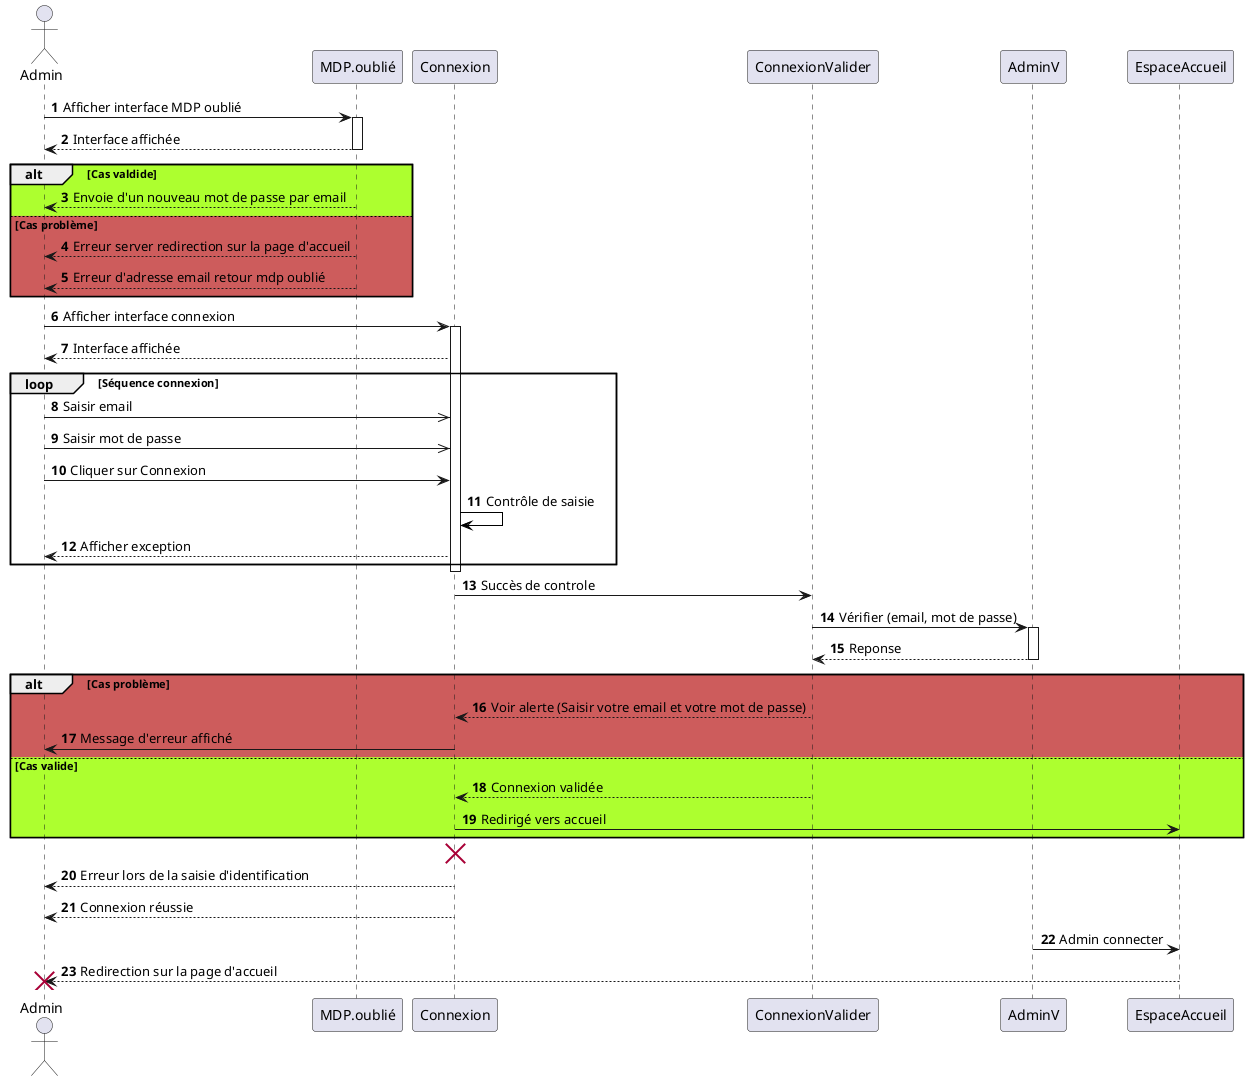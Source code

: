 @startuml Connecter
autonumber
actor Admin 
Admin -> MDP.oublié : Afficher interface MDP oublié
activate MDP.oublié
MDP.oublié --> Admin : Interface affichée
deactivate MDP.oublié
alt #GreenYellow Cas valdide 
MDP.oublié --> Admin : Envoie d'un nouveau mot de passe par email
else #IndianRed Cas problème
MDP.oublié --> Admin : Erreur server redirection sur la page d'accueil
MDP.oublié --> Admin : Erreur d'adresse email retour mdp oublié
end


Admin -> Connexion : Afficher interface connexion
activate Connexion
Connexion --> Admin : Interface affichée
loop Séquence connexion
Admin ->> Connexion : Saisir email
Admin ->> Connexion : Saisir mot de passe 
Admin -> Connexion : Cliquer sur Connexion
Connexion -[#Black]> Connexion : Contrôle de saisie
Connexion --> Admin : Afficher exception
end
deactivate Connexion
Connexion -> ConnexionValider : Succès de controle
deactivate ConnexionValider

ConnexionValider -> AdminV : Vérifier (email, mot de passe)
activate AdminV
AdminV --> ConnexionValider : Reponse
deactivate AdminV
alt #IndianRed Cas problème
ConnexionValider --> Connexion : Voir alerte (Saisir votre email et votre mot de passe)
Connexion -> Admin : Message d'erreur affiché
else #GreenYellow Cas valide
ConnexionValider --> Connexion : Connexion validée
Connexion -> EspaceAccueil : Redirigé vers accueil
end 
destroy Connexion
deactivate Connexion

Connexion --> Admin : Erreur lors de la saisie d'identification
Connexion --> Admin : Connexion réussie
AdminV -> EspaceAccueil : Admin connecter
EspaceAccueil --> Admin : Redirection sur la page d'accueil
destroy Admin
@enduml
